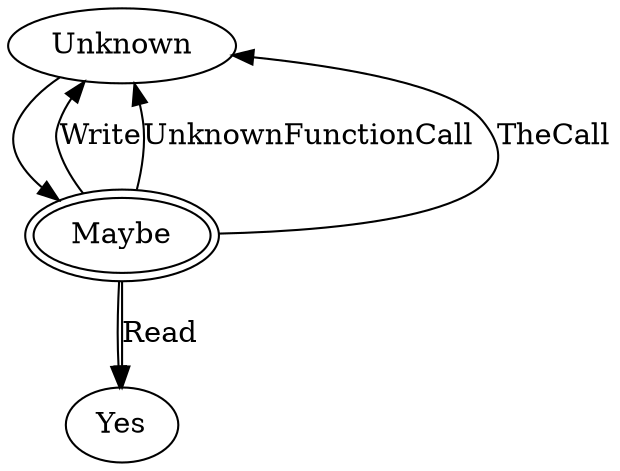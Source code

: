 #
# This file is distributed under the MIT License. See LICENSE.md for details.
#

digraph UsedReturnValuesOfFunctionCall {
  Unknown;
  Maybe [peripheries=2];
  Yes;

  # Lattice
  Unknown->Maybe;
  Maybe->Yes;

  # Transfer functions
  Maybe->Yes [label="Read"];
  Maybe->Unknown [label="Write"];
  Maybe->Unknown [label="UnknownFunctionCall"];
  Maybe->Unknown [label="TheCall"];
}
